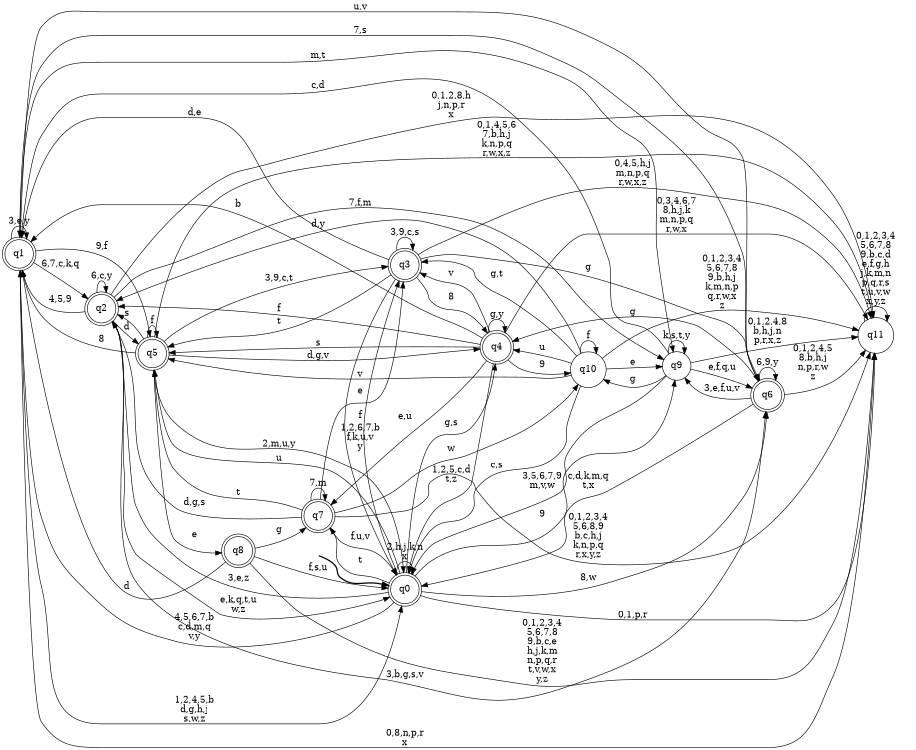 digraph BlueStar {
__start0 [style = invis, shape = none, label = "", width = 0, height = 0];

rankdir=LR;
size="8,5";

s0 [style="rounded,filled", color="black", fillcolor="white" shape="doublecircle", label="q0"];
s1 [style="rounded,filled", color="black", fillcolor="white" shape="doublecircle", label="q1"];
s2 [style="rounded,filled", color="black", fillcolor="white" shape="doublecircle", label="q2"];
s3 [style="rounded,filled", color="black", fillcolor="white" shape="doublecircle", label="q3"];
s4 [style="rounded,filled", color="black", fillcolor="white" shape="doublecircle", label="q4"];
s5 [style="rounded,filled", color="black", fillcolor="white" shape="doublecircle", label="q5"];
s6 [style="rounded,filled", color="black", fillcolor="white" shape="doublecircle", label="q6"];
s7 [style="rounded,filled", color="black", fillcolor="white" shape="doublecircle", label="q7"];
s8 [style="rounded,filled", color="black", fillcolor="white" shape="doublecircle", label="q8"];
s9 [style="filled", color="black", fillcolor="white" shape="circle", label="q9"];
s10 [style="filled", color="black", fillcolor="white" shape="circle", label="q10"];
s11 [style="filled", color="black", fillcolor="white" shape="circle", label="q11"];
subgraph cluster_main { 
	graph [pad=".75", ranksep="0.15", nodesep="0.15"];
	 style=invis; 
	__start0 -> s0 [penwidth=2];
}
s0 -> s0 [label="2,h,j,k,n\nx"];
s0 -> s1 [label="4,5,6,7,b\nc,d,m,q\nv,y"];
s0 -> s2 [label="3,e,z"];
s0 -> s3 [label="f"];
s0 -> s4 [label="g,s"];
s0 -> s5 [label="u"];
s0 -> s6 [label="8,w"];
s0 -> s7 [label="t"];
s0 -> s9 [label="9"];
s0 -> s11 [label="0,1,p,r"];
s1 -> s0 [label="1,2,4,5,b\nd,g,h,j\ns,w,z"];
s1 -> s1 [label="3,e,y"];
s1 -> s2 [label="6,7,c,k,q"];
s1 -> s5 [label="9,f"];
s1 -> s6 [label="u,v"];
s1 -> s9 [label="m,t"];
s1 -> s11 [label="0,8,n,p,r\nx"];
s2 -> s0 [label="e,k,q,t,u\nw,z"];
s2 -> s1 [label="4,5,9"];
s2 -> s2 [label="6,c,y"];
s2 -> s5 [label="d"];
s2 -> s6 [label="3,b,g,s,v"];
s2 -> s9 [label="7,f,m"];
s2 -> s11 [label="0,1,2,8,h\nj,n,p,r\nx"];
s3 -> s0 [label="1,2,6,7,b\nf,k,u,v\ny"];
s3 -> s1 [label="d,e"];
s3 -> s3 [label="3,9,c,s"];
s3 -> s4 [label="8"];
s3 -> s5 [label="t"];
s3 -> s6 [label="g"];
s3 -> s11 [label="0,4,5,h,j\nm,n,p,q\nr,w,x,z"];
s4 -> s0 [label="1,2,5,c,d\nt,z"];
s4 -> s1 [label="b"];
s4 -> s2 [label="f"];
s4 -> s3 [label="v"];
s4 -> s4 [label="g,y"];
s4 -> s5 [label="s"];
s4 -> s7 [label="e,u"];
s4 -> s10 [label="9"];
s4 -> s11 [label="0,3,4,6,7\n8,h,j,k\nm,n,p,q\nr,w,x"];
s5 -> s0 [label="2,m,u,y"];
s5 -> s1 [label="8"];
s5 -> s2 [label="s"];
s5 -> s3 [label="3,9,c,t"];
s5 -> s4 [label="d,g,v"];
s5 -> s5 [label="f"];
s5 -> s8 [label="e"];
s5 -> s11 [label="0,1,4,5,6\n7,b,h,j\nk,n,p,q\nr,w,x,z"];
s6 -> s0 [label="c,d,k,m,q\nt,x"];
s6 -> s1 [label="7,s"];
s6 -> s4 [label="g"];
s6 -> s6 [label="6,9,y"];
s6 -> s9 [label="3,e,f,u,v"];
s6 -> s11 [label="0,1,2,4,5\n8,b,h,j\nn,p,r,w\nz"];
s7 -> s0 [label="f,u,v"];
s7 -> s2 [label="d,g,s"];
s7 -> s3 [label="e"];
s7 -> s5 [label="t"];
s7 -> s7 [label="7,m"];
s7 -> s10 [label="w"];
s7 -> s11 [label="0,1,2,3,4\n5,6,8,9\nb,c,h,j\nk,n,p,q\nr,x,y,z"];
s8 -> s0 [label="f,s,u"];
s8 -> s1 [label="d"];
s8 -> s7 [label="g"];
s8 -> s11 [label="0,1,2,3,4\n5,6,7,8\n9,b,c,e\nh,j,k,m\nn,p,q,r\nt,v,w,x\ny,z"];
s9 -> s0 [label="3,5,6,7,9\nm,v,w"];
s9 -> s1 [label="c,d"];
s9 -> s6 [label="e,f,q,u"];
s9 -> s9 [label="k,s,t,y"];
s9 -> s10 [label="g"];
s9 -> s11 [label="0,1,2,4,8\nb,h,j,n\np,r,x,z"];
s10 -> s0 [label="c,s"];
s10 -> s2 [label="d,y"];
s10 -> s3 [label="g,t"];
s10 -> s4 [label="u"];
s10 -> s5 [label="v"];
s10 -> s9 [label="e"];
s10 -> s10 [label="f"];
s10 -> s11 [label="0,1,2,3,4\n5,6,7,8\n9,b,h,j\nk,m,n,p\nq,r,w,x\nz"];
s11 -> s11 [label="0,1,2,3,4\n5,6,7,8\n9,b,c,d\ne,f,g,h\nj,k,m,n\np,q,r,s\nt,u,v,w\nx,y,z"];

}